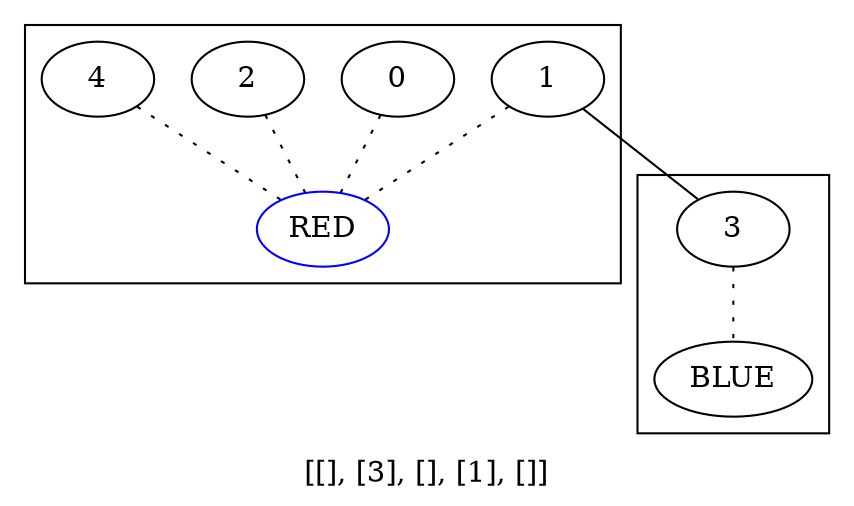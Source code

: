 ## Jagadeesh Vasudevamurthy ####
graph g {
	overlap=false; splines=true
	edge [style=dotted, weight=10, len=.2]
	subgraph cluster_RED {
		RED [pos="-1,0!", color=red /* , style=invis */]
		0 -- RED
		1 -- RED
		2 -- RED
		4 -- RED
	}
	subgraph cluster_BLUE {
		RED [pos="-1,0!", color=blue /* , style=invis */]
		3 -- BLUE
	}
	edge [style="", weight=1, len=1]
	1--3
	label= "[[], [3], [], [1], []]"
}
